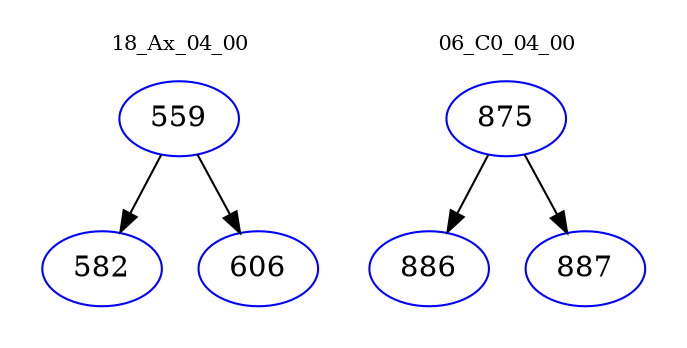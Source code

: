 digraph{
subgraph cluster_0 {
color = white
label = "18_Ax_04_00";
fontsize=10;
T0_559 [label="559", color="blue"]
T0_559 -> T0_582 [color="black"]
T0_582 [label="582", color="blue"]
T0_559 -> T0_606 [color="black"]
T0_606 [label="606", color="blue"]
}
subgraph cluster_1 {
color = white
label = "06_C0_04_00";
fontsize=10;
T1_875 [label="875", color="blue"]
T1_875 -> T1_886 [color="black"]
T1_886 [label="886", color="blue"]
T1_875 -> T1_887 [color="black"]
T1_887 [label="887", color="blue"]
}
}
